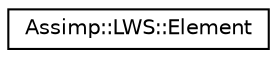 digraph "Graphical Class Hierarchy"
{
  edge [fontname="Helvetica",fontsize="10",labelfontname="Helvetica",labelfontsize="10"];
  node [fontname="Helvetica",fontsize="10",shape=record];
  rankdir="LR";
  Node1 [label="Assimp::LWS::Element",height=0.2,width=0.4,color="black", fillcolor="white", style="filled",URL="$class_assimp_1_1_l_w_s_1_1_element.html"];
}
